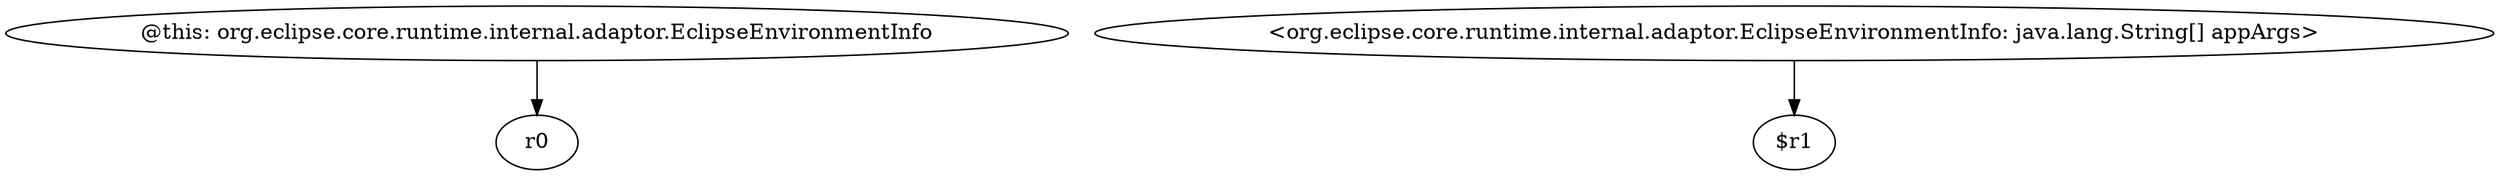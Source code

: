 digraph g {
0[label="@this: org.eclipse.core.runtime.internal.adaptor.EclipseEnvironmentInfo"]
1[label="r0"]
0->1[label=""]
2[label="<org.eclipse.core.runtime.internal.adaptor.EclipseEnvironmentInfo: java.lang.String[] appArgs>"]
3[label="$r1"]
2->3[label=""]
}